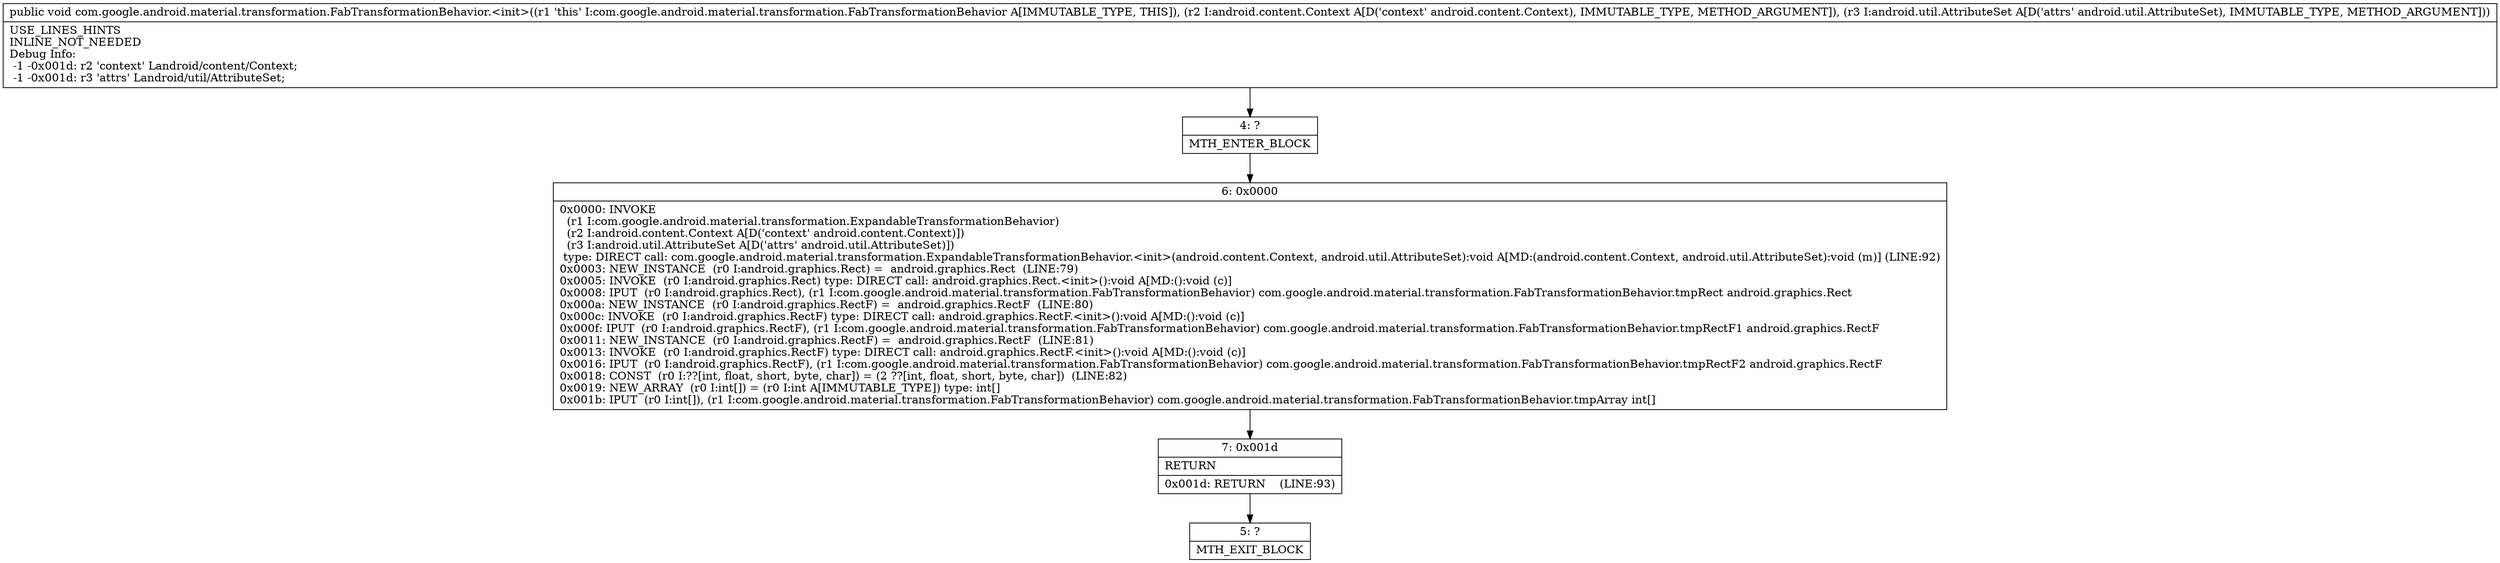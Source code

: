 digraph "CFG forcom.google.android.material.transformation.FabTransformationBehavior.\<init\>(Landroid\/content\/Context;Landroid\/util\/AttributeSet;)V" {
Node_4 [shape=record,label="{4\:\ ?|MTH_ENTER_BLOCK\l}"];
Node_6 [shape=record,label="{6\:\ 0x0000|0x0000: INVOKE  \l  (r1 I:com.google.android.material.transformation.ExpandableTransformationBehavior)\l  (r2 I:android.content.Context A[D('context' android.content.Context)])\l  (r3 I:android.util.AttributeSet A[D('attrs' android.util.AttributeSet)])\l type: DIRECT call: com.google.android.material.transformation.ExpandableTransformationBehavior.\<init\>(android.content.Context, android.util.AttributeSet):void A[MD:(android.content.Context, android.util.AttributeSet):void (m)] (LINE:92)\l0x0003: NEW_INSTANCE  (r0 I:android.graphics.Rect) =  android.graphics.Rect  (LINE:79)\l0x0005: INVOKE  (r0 I:android.graphics.Rect) type: DIRECT call: android.graphics.Rect.\<init\>():void A[MD:():void (c)]\l0x0008: IPUT  (r0 I:android.graphics.Rect), (r1 I:com.google.android.material.transformation.FabTransformationBehavior) com.google.android.material.transformation.FabTransformationBehavior.tmpRect android.graphics.Rect \l0x000a: NEW_INSTANCE  (r0 I:android.graphics.RectF) =  android.graphics.RectF  (LINE:80)\l0x000c: INVOKE  (r0 I:android.graphics.RectF) type: DIRECT call: android.graphics.RectF.\<init\>():void A[MD:():void (c)]\l0x000f: IPUT  (r0 I:android.graphics.RectF), (r1 I:com.google.android.material.transformation.FabTransformationBehavior) com.google.android.material.transformation.FabTransformationBehavior.tmpRectF1 android.graphics.RectF \l0x0011: NEW_INSTANCE  (r0 I:android.graphics.RectF) =  android.graphics.RectF  (LINE:81)\l0x0013: INVOKE  (r0 I:android.graphics.RectF) type: DIRECT call: android.graphics.RectF.\<init\>():void A[MD:():void (c)]\l0x0016: IPUT  (r0 I:android.graphics.RectF), (r1 I:com.google.android.material.transformation.FabTransformationBehavior) com.google.android.material.transformation.FabTransformationBehavior.tmpRectF2 android.graphics.RectF \l0x0018: CONST  (r0 I:??[int, float, short, byte, char]) = (2 ??[int, float, short, byte, char])  (LINE:82)\l0x0019: NEW_ARRAY  (r0 I:int[]) = (r0 I:int A[IMMUTABLE_TYPE]) type: int[] \l0x001b: IPUT  (r0 I:int[]), (r1 I:com.google.android.material.transformation.FabTransformationBehavior) com.google.android.material.transformation.FabTransformationBehavior.tmpArray int[] \l}"];
Node_7 [shape=record,label="{7\:\ 0x001d|RETURN\l|0x001d: RETURN    (LINE:93)\l}"];
Node_5 [shape=record,label="{5\:\ ?|MTH_EXIT_BLOCK\l}"];
MethodNode[shape=record,label="{public void com.google.android.material.transformation.FabTransformationBehavior.\<init\>((r1 'this' I:com.google.android.material.transformation.FabTransformationBehavior A[IMMUTABLE_TYPE, THIS]), (r2 I:android.content.Context A[D('context' android.content.Context), IMMUTABLE_TYPE, METHOD_ARGUMENT]), (r3 I:android.util.AttributeSet A[D('attrs' android.util.AttributeSet), IMMUTABLE_TYPE, METHOD_ARGUMENT]))  | USE_LINES_HINTS\lINLINE_NOT_NEEDED\lDebug Info:\l  \-1 \-0x001d: r2 'context' Landroid\/content\/Context;\l  \-1 \-0x001d: r3 'attrs' Landroid\/util\/AttributeSet;\l}"];
MethodNode -> Node_4;Node_4 -> Node_6;
Node_6 -> Node_7;
Node_7 -> Node_5;
}

